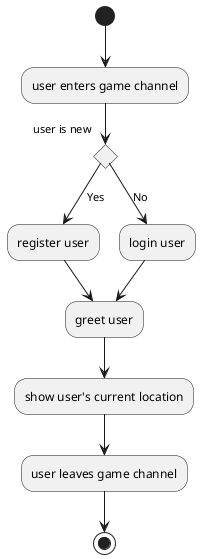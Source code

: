 @startuml
(*)  --> "user enters game channel"

If "user is new" then
    --> [Yes] "register user"
    --> "greet user"
else
    --> [No] "login user"
    --> "greet user"
Endif

--> "show user's current location"

--> "user leaves game channel"
-->(*)
@enduml